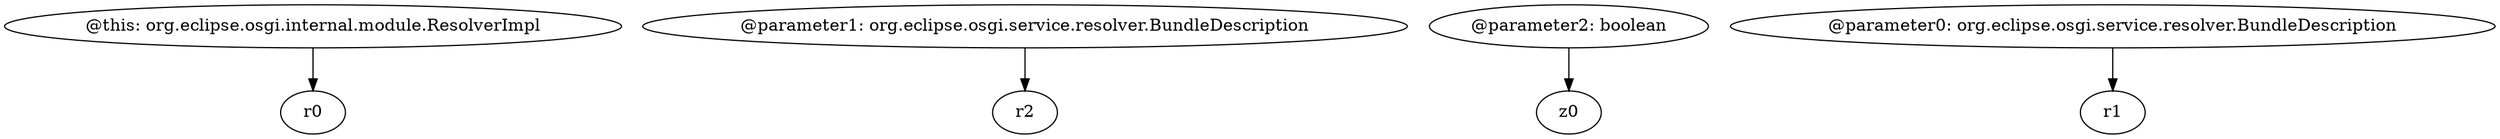 digraph g {
0[label="@this: org.eclipse.osgi.internal.module.ResolverImpl"]
1[label="r0"]
0->1[label=""]
2[label="@parameter1: org.eclipse.osgi.service.resolver.BundleDescription"]
3[label="r2"]
2->3[label=""]
4[label="@parameter2: boolean"]
5[label="z0"]
4->5[label=""]
6[label="@parameter0: org.eclipse.osgi.service.resolver.BundleDescription"]
7[label="r1"]
6->7[label=""]
}